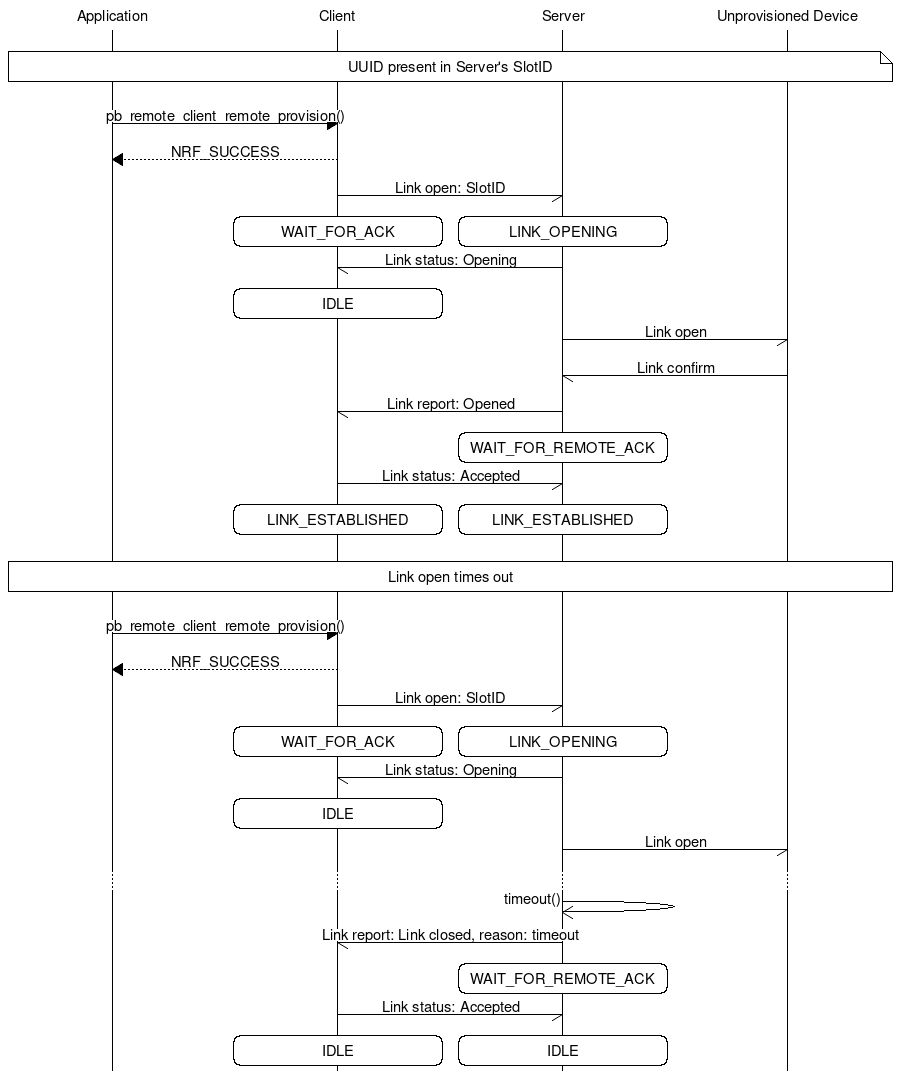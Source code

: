 msc {
    hscale="1.5";
    a[label="Application"], Client, Server, c[label="Unprovisioned Device"];

    |||;
    a note c [label=" UUID present in Server's SlotID "];
    |||;

    a => Client [label="pb_remote_client_remote_provision()"];
    a << Client [label="NRF_SUCCESS"];

    Client -> Server [label="Link open: SlotID"];
    Client rbox Client [label="WAIT_FOR_ACK"],
    Server rbox Server [label="LINK_OPENING"];
    Client <- Server [label="Link status: Opening"];
    Client rbox Client [label="IDLE"];

    Server -> c      [label="Link open"];
    Server <- c      [label="Link confirm"];
    Client <- Server [label="Link report: Opened"];
    Server rbox Server [label="WAIT_FOR_REMOTE_ACK"];
    Client -> Server [label="Link status: Accepted"];
    Client rbox Client [label="LINK_ESTABLISHED"],
    Server rbox Server [label="LINK_ESTABLISHED"];

    |||;
    a box c [label="Link open times out"];
    |||;
    a => Client [label="pb_remote_client_remote_provision()"];
    a << Client [label="NRF_SUCCESS"];

    Client -> Server [label="Link open: SlotID"];
    Client rbox Client [label="WAIT_FOR_ACK"],
    Server rbox Server [label="LINK_OPENING"];
    Client <- Server [label="Link status: Opening"];
    Client rbox Client [label="IDLE"];

    Server -> c      [label="Link open"];
    ...;
    Server =>> Server [label="timeout()"];
    Client <- Server [label="Link report: Link closed, reason: timeout"];
    Server rbox Server [label="WAIT_FOR_REMOTE_ACK"];
    Client -> Server [label="Link status: Accepted"];
    Client rbox Client [label="IDLE"],
    Server rbox Server [label="IDLE"];
}